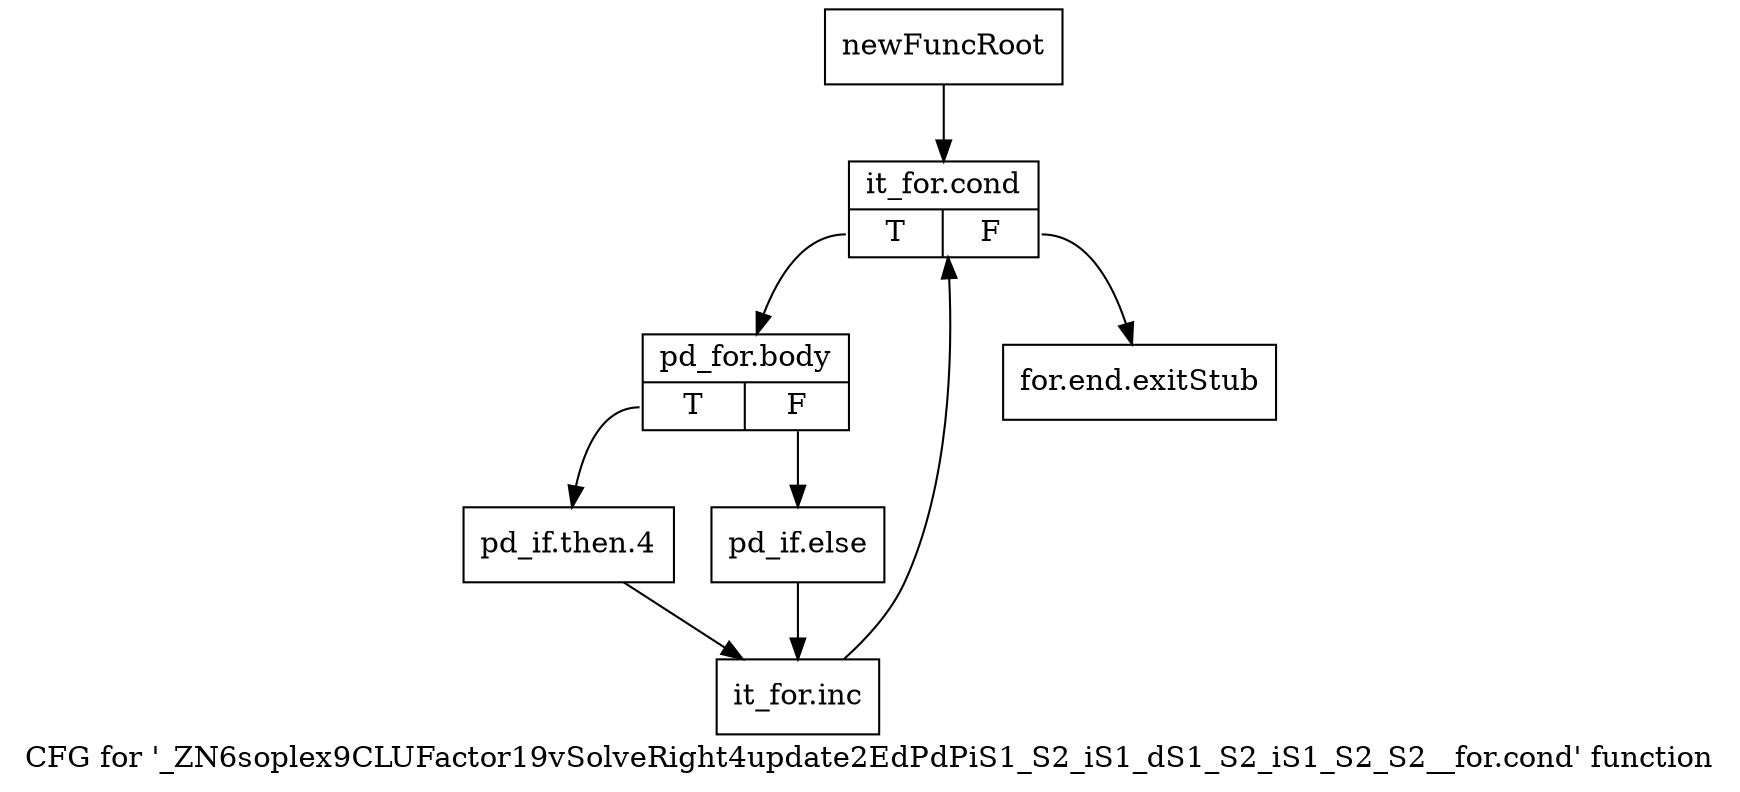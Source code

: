 digraph "CFG for '_ZN6soplex9CLUFactor19vSolveRight4update2EdPdPiS1_S2_iS1_dS1_S2_iS1_S2_S2__for.cond' function" {
	label="CFG for '_ZN6soplex9CLUFactor19vSolveRight4update2EdPdPiS1_S2_iS1_dS1_S2_iS1_S2_S2__for.cond' function";

	Node0x2fc00c0 [shape=record,label="{newFuncRoot}"];
	Node0x2fc00c0 -> Node0x3009080;
	Node0x3009030 [shape=record,label="{for.end.exitStub}"];
	Node0x3009080 [shape=record,label="{it_for.cond|{<s0>T|<s1>F}}"];
	Node0x3009080:s0 -> Node0x30090d0;
	Node0x3009080:s1 -> Node0x3009030;
	Node0x30090d0 [shape=record,label="{pd_for.body|{<s0>T|<s1>F}}"];
	Node0x30090d0:s0 -> Node0x3009170;
	Node0x30090d0:s1 -> Node0x3009120;
	Node0x3009120 [shape=record,label="{pd_if.else}"];
	Node0x3009120 -> Node0x30091c0;
	Node0x3009170 [shape=record,label="{pd_if.then.4}"];
	Node0x3009170 -> Node0x30091c0;
	Node0x30091c0 [shape=record,label="{it_for.inc}"];
	Node0x30091c0 -> Node0x3009080;
}
